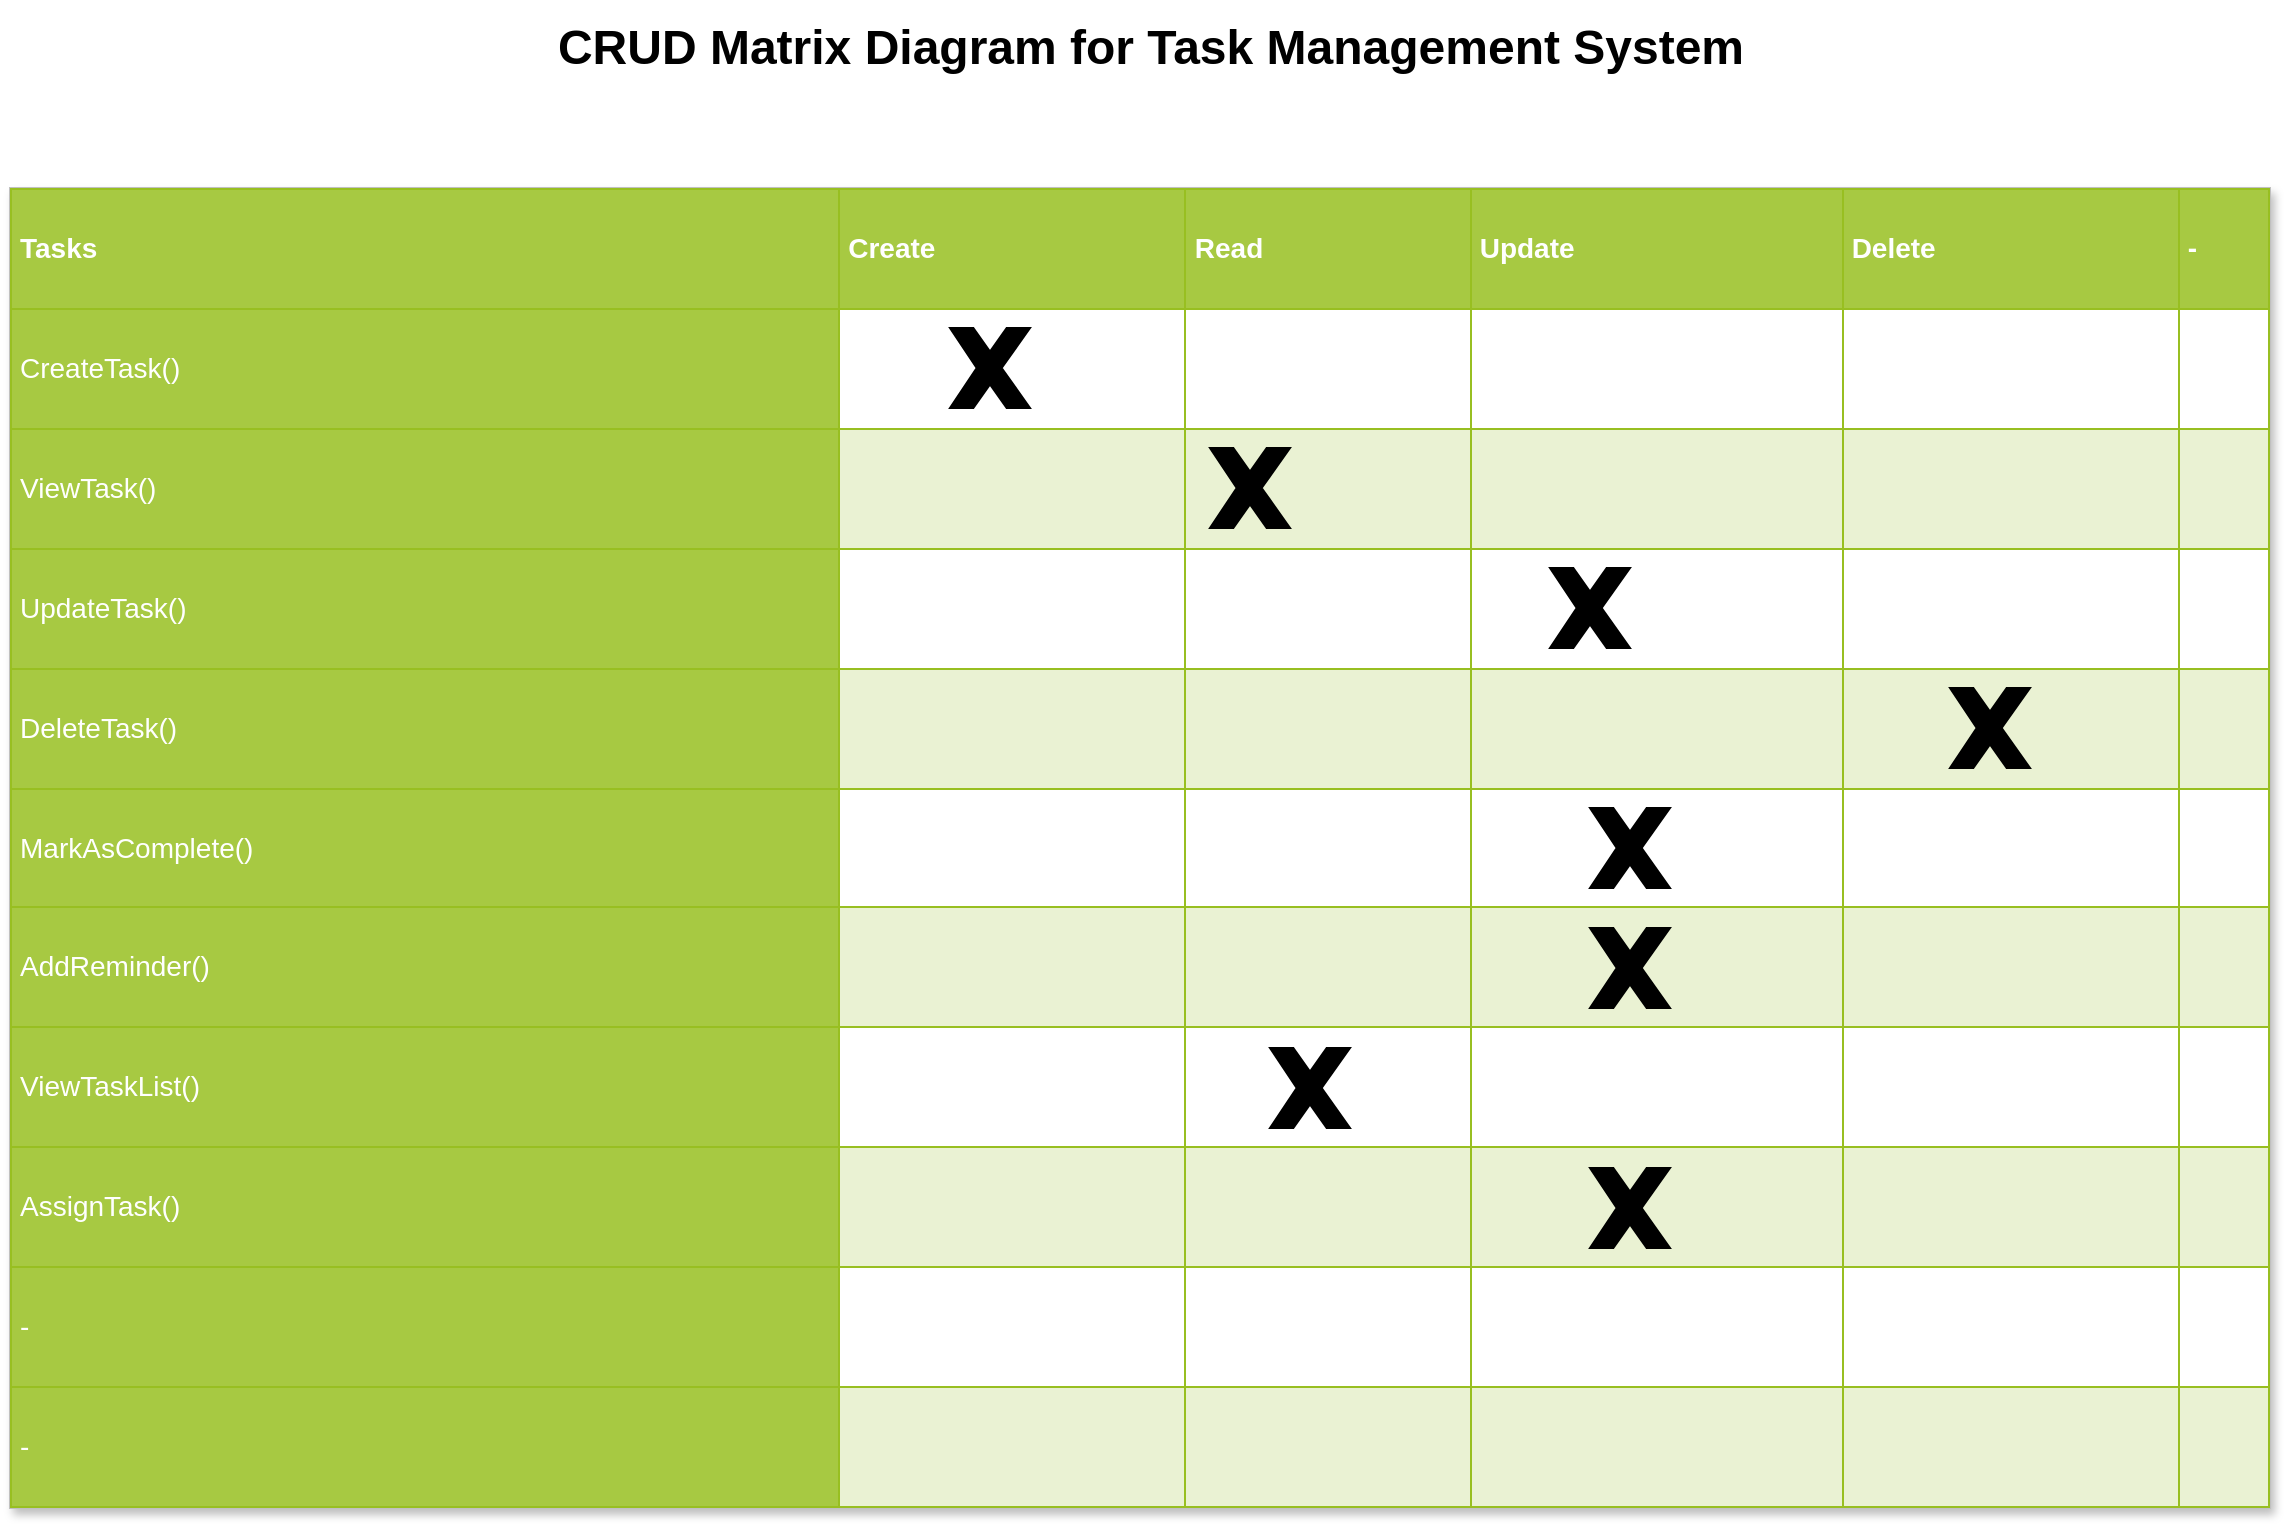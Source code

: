 <mxfile version="24.3.1" type="onedrive">
  <diagram name="Page-1" id="bd83a815-5ea8-2e97-e5ec-87c9f400f2fa">
    <mxGraphModel grid="1" page="1" gridSize="10" guides="1" tooltips="1" connect="1" arrows="1" fold="1" pageScale="1.5" pageWidth="1169" pageHeight="826" background="none" math="0" shadow="0">
      <root>
        <mxCell id="0" style=";html=1;" />
        <mxCell id="1" style=";html=1;" parent="0" />
        <mxCell id="1516e18e63f93b96-1" value="&lt;table border=&quot;1&quot; width=&quot;100%&quot; cellpadding=&quot;4&quot; style=&quot;width: 100% ; height: 100% ; border-collapse: collapse&quot;&gt;&lt;tbody&gt;&lt;tr style=&quot;background-color: #a7c942 ; color: #ffffff ; border: 1px solid #98bf21&quot;&gt;&lt;th&gt;Tasks&lt;/th&gt;&lt;th&gt;Create&lt;/th&gt;&lt;th&gt;Read&lt;/th&gt;&lt;th&gt;Update&lt;br&gt;&lt;/th&gt;&lt;th&gt;Delete&lt;/th&gt;&lt;th&gt;-&lt;/th&gt;&lt;/tr&gt;&lt;tr style=&quot;border: 1px solid #98bf21&quot;&gt;&lt;td style=&quot;background-color: #a7c942 ; color: #ffffff ; border: 1px solid #98bf21&quot;&gt;CreateTask()&lt;/td&gt;&lt;td&gt;&lt;/td&gt;&lt;td&gt;&lt;/td&gt;&lt;td&gt;&lt;br&gt;&lt;/td&gt;&lt;td&gt;&lt;br&gt;&lt;/td&gt;&lt;td&gt;&lt;br&gt;&lt;/td&gt;&lt;/tr&gt;&lt;tr style=&quot;background-color: #eaf2d3 ; border: 1px solid #98bf21&quot;&gt;&lt;td style=&quot;background-color: #a7c942 ; color: #ffffff ; border: 1px solid #98bf21&quot;&gt;ViewTask()&lt;/td&gt;&lt;td&gt;&lt;/td&gt;&lt;td&gt;&lt;/td&gt;&lt;td&gt;&lt;br&gt;&lt;/td&gt;&lt;td&gt;&lt;br&gt;&lt;/td&gt;&lt;td&gt;&lt;br&gt;&lt;/td&gt;&lt;/tr&gt;&lt;tr style=&quot;border: 1px solid #98bf21&quot;&gt;&lt;td style=&quot;background-color: #a7c942 ; color: #ffffff ; border: 1px solid #98bf21&quot;&gt;UpdateTask()&lt;/td&gt;&lt;td&gt;&lt;/td&gt;&lt;td&gt;&lt;/td&gt;&lt;td&gt;&lt;br&gt;&lt;/td&gt;&lt;td&gt;&lt;br&gt;&lt;/td&gt;&lt;td&gt;&lt;br&gt;&lt;/td&gt;&lt;/tr&gt;&lt;tr style=&quot;background-color: #eaf2d3 ; border: 1px solid #98bf21&quot;&gt;&lt;td style=&quot;background-color: #a7c942 ; color: #ffffff ; border: 1px solid #98bf21&quot;&gt;DeleteTask()&lt;/td&gt;&lt;td&gt;&lt;/td&gt;&lt;td&gt;&lt;/td&gt;&lt;td&gt;&lt;br&gt;&lt;/td&gt;&lt;td&gt;&lt;br&gt;&lt;/td&gt;&lt;td&gt;&lt;br&gt;&lt;/td&gt;&lt;/tr&gt;&lt;tr style=&quot;border: 1px solid #98bf21&quot;&gt;&lt;td style=&quot;background-color: #a7c942 ; color: #ffffff ; border: 1px solid #98bf21&quot;&gt;MarkAsComplete()&lt;/td&gt;&lt;td&gt;&lt;br&gt;&lt;/td&gt;&lt;td&gt;&lt;br&gt;&lt;/td&gt;&lt;td&gt;&lt;br&gt;&lt;/td&gt;&lt;td&gt;&lt;br&gt;&lt;/td&gt;&lt;td&gt;&lt;br&gt;&lt;/td&gt;&lt;/tr&gt;&lt;tr style=&quot;background-color: #eaf2d3 ; border: 1px solid #98bf21&quot;&gt;&lt;td style=&quot;background-color: #a7c942 ; color: #ffffff ; border: 1px solid #98bf21&quot;&gt;AddReminder()&lt;/td&gt;&lt;td&gt;&lt;br&gt;&lt;/td&gt;&lt;td&gt;&lt;br&gt;&lt;/td&gt;&lt;td&gt;&lt;br&gt;&lt;/td&gt;&lt;td&gt;&lt;br&gt;&lt;/td&gt;&lt;td&gt;&lt;br&gt;&lt;/td&gt;&lt;/tr&gt;&lt;tr style=&quot;border: 1px solid #98bf21&quot;&gt;&lt;td style=&quot;background-color: #a7c942 ; color: #ffffff ; border: 1px solid #98bf21&quot;&gt;ViewTaskList()&lt;/td&gt;&lt;td&gt;&lt;br&gt;&lt;/td&gt;&lt;td&gt;&lt;br&gt;&lt;/td&gt;&lt;td&gt;&lt;br&gt;&lt;/td&gt;&lt;td&gt;&lt;br&gt;&lt;/td&gt;&lt;td&gt;&lt;br&gt;&lt;/td&gt;&lt;/tr&gt;&lt;tr style=&quot;background-color: #eaf2d3 ; border: 1px solid #98bf21&quot;&gt;&lt;td style=&quot;background-color: #a7c942 ; color: #ffffff ; border: 1px solid #98bf21&quot;&gt;AssignTask()&lt;/td&gt;&lt;td&gt;&lt;br&gt;&lt;/td&gt;&lt;td&gt;&lt;br&gt;&lt;/td&gt;&lt;td&gt;&lt;br&gt;&lt;/td&gt;&lt;td&gt;&lt;br&gt;&lt;/td&gt;&lt;td&gt;&lt;br&gt;&lt;/td&gt;&lt;/tr&gt;&lt;tr style=&quot;border: 1px solid #98bf21&quot;&gt;&lt;td style=&quot;background-color: #a7c942 ; color: #ffffff ; border: 1px solid #98bf21&quot;&gt;-&lt;br&gt;&lt;/td&gt;&lt;td&gt;&lt;br&gt;&lt;/td&gt;&lt;td&gt;&lt;br&gt;&lt;/td&gt;&lt;td&gt;&lt;br&gt;&lt;/td&gt;&lt;td&gt;&lt;br&gt;&lt;/td&gt;&lt;td&gt;&lt;br&gt;&lt;/td&gt;&lt;/tr&gt;&lt;tr style=&quot;background-color: #eaf2d3 ; border: 1px solid #98bf21&quot;&gt;&lt;td style=&quot;background-color: #a7c942 ; color: #ffffff ; border: 1px solid #98bf21&quot;&gt;-&lt;/td&gt;&lt;td&gt;&lt;br&gt;&lt;/td&gt;&lt;td&gt;&lt;br&gt;&lt;/td&gt;&lt;td&gt;&lt;br&gt;&lt;/td&gt;&lt;td&gt;&lt;br&gt;&lt;/td&gt;&lt;td&gt;&lt;br&gt;&lt;/td&gt;&lt;/tr&gt;&lt;/tbody&gt;&lt;/table&gt;" style="text;html=1;strokeColor=#c0c0c0;fillColor=#ffffff;overflow=fill;rounded=0;shadow=1;fontSize=14;fontColor=#000000;" vertex="1" parent="1">
          <mxGeometry x="120" y="160" width="1130" height="660" as="geometry" />
        </mxCell>
        <mxCell id="1516e18e63f93b96-3" value="CRUD Matrix Diagram for Task Management System" style="text;strokeColor=none;fillColor=none;html=1;fontSize=24;fontStyle=1;verticalAlign=middle;align=center;rounded=0;shadow=1;" vertex="1" parent="1">
          <mxGeometry x="300" y="70" width="780" height="40" as="geometry" />
        </mxCell>
        <mxCell id="jFS8_cuNELK7nWCzGO_T-1" value="" style="verticalLabelPosition=bottom;verticalAlign=top;html=1;shape=mxgraph.basic.x;fillColor=#000000;" vertex="1" parent="1">
          <mxGeometry x="590" y="230" width="40" height="40" as="geometry" />
        </mxCell>
        <mxCell id="jFS8_cuNELK7nWCzGO_T-2" value="" style="verticalLabelPosition=bottom;verticalAlign=top;html=1;shape=mxgraph.basic.x;fillColor=#000000;" vertex="1" parent="1">
          <mxGeometry x="910" y="530" width="40" height="40" as="geometry" />
        </mxCell>
        <mxCell id="jFS8_cuNELK7nWCzGO_T-3" value="" style="verticalLabelPosition=bottom;verticalAlign=top;html=1;shape=mxgraph.basic.x;fillColor=#000000;" vertex="1" parent="1">
          <mxGeometry x="750" y="590" width="40" height="40" as="geometry" />
        </mxCell>
        <mxCell id="jFS8_cuNELK7nWCzGO_T-4" value="" style="verticalLabelPosition=bottom;verticalAlign=top;html=1;shape=mxgraph.basic.x;fillColor=#000000;" vertex="1" parent="1">
          <mxGeometry x="910" y="650" width="40" height="40" as="geometry" />
        </mxCell>
        <mxCell id="jFS8_cuNELK7nWCzGO_T-6" value="" style="verticalLabelPosition=bottom;verticalAlign=top;html=1;shape=mxgraph.basic.x;fillColor=#000000;" vertex="1" parent="1">
          <mxGeometry x="910" y="470" width="40" height="40" as="geometry" />
        </mxCell>
        <mxCell id="jFS8_cuNELK7nWCzGO_T-7" value="" style="verticalLabelPosition=bottom;verticalAlign=top;html=1;shape=mxgraph.basic.x;fillColor=#000000;" vertex="1" parent="1">
          <mxGeometry x="1090" y="410" width="40" height="40" as="geometry" />
        </mxCell>
        <mxCell id="jFS8_cuNELK7nWCzGO_T-8" value="" style="verticalLabelPosition=bottom;verticalAlign=top;html=1;shape=mxgraph.basic.x;fillColor=#000000;" vertex="1" parent="1">
          <mxGeometry x="890" y="350" width="40" height="40" as="geometry" />
        </mxCell>
        <mxCell id="jFS8_cuNELK7nWCzGO_T-9" value="" style="verticalLabelPosition=bottom;verticalAlign=top;html=1;shape=mxgraph.basic.x;fillColor=#000000;" vertex="1" parent="1">
          <mxGeometry x="720" y="290" width="40" height="40" as="geometry" />
        </mxCell>
      </root>
    </mxGraphModel>
  </diagram>
</mxfile>
